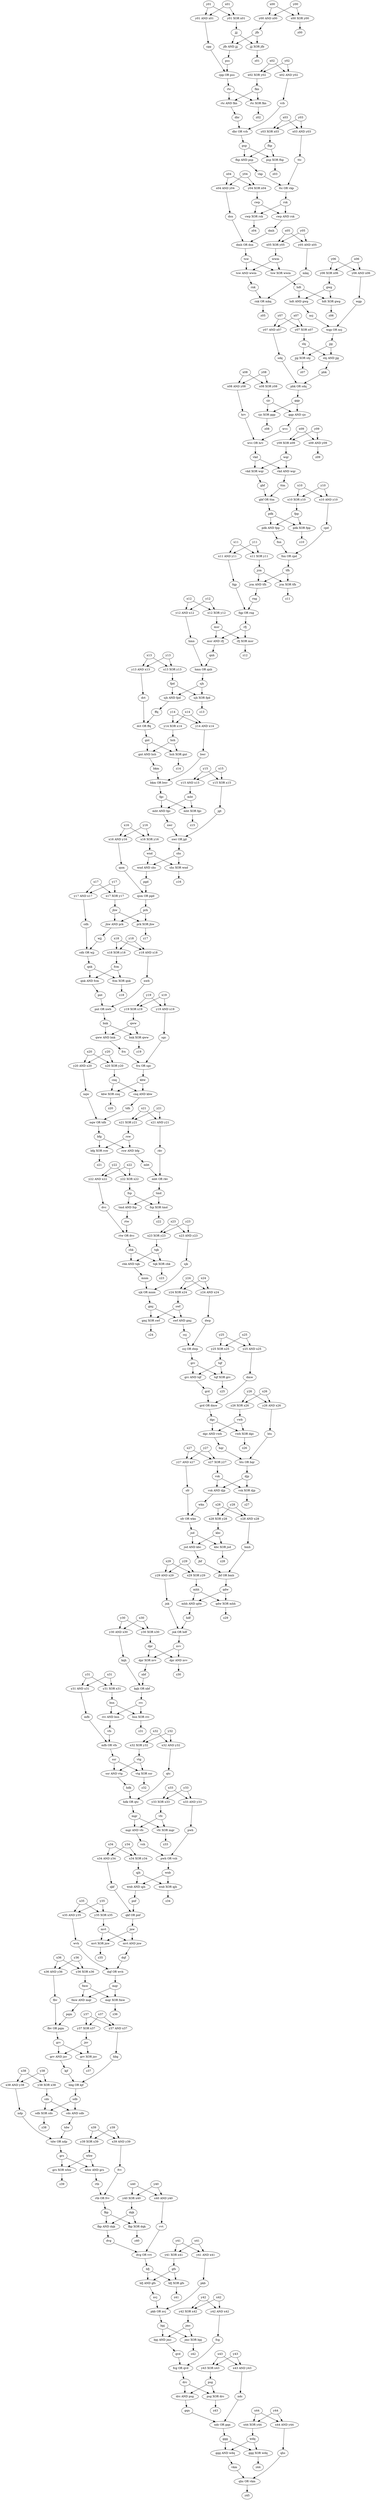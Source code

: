 digraph G {
"bfg XOR rsw" -> z21
bfg -> "bfg XOR rsw"
rsw -> "bfg XOR rsw"

"bkm OR bwr" -> fgc
bkm -> "bkm OR bwr"
bwr -> "bkm OR bwr"

"bnk XOR qww" -> z19
bnk -> "bnk XOR qww"
qww -> "bnk XOR qww"

"bpj AND jmc" -> qvd
bpj -> "bpj AND jmc"
jmc -> "bpj AND jmc"

"bsn XOR rrc" -> z31
bsn -> "bsn XOR rrc"
rrc -> "bsn XOR rrc"

"ccj OR dwp" -> grc
ccj -> "ccj OR dwp"
dwp -> "ccj OR dwp"

"cdh OR wjj" -> qnk
cdh -> "cdh OR wjj"
wjj -> "cdh OR wjj"

"cds AND sdb" -> tdw
cds -> "cds AND sdb"
sdb -> "cds AND sdb"

"chk AND tqk" -> mnm
chk -> "chk AND tqk"
tqk -> "chk AND tqk"

"cjc XOR ggp" -> z08
cjc -> "cjc XOR ggp"
ggp -> "cjc XOR ggp"

"cnq AND kbw" -> tdh
cnq -> "cnq AND kbw"
kbw -> "cnq AND kbw"

"cpp OR pss" -> rtc
cpp -> "cpp OR pss"
pss -> "cpp OR pss"

"cwp AND rsk" -> dmh
cwp -> "cwp AND rsk"
rsk -> "cwp AND rsk"

"cwp XOR rsk" -> z04
cwp -> "cwp XOR rsk"
rsk -> "cwp XOR rsk"

"dbr OR vrb" -> psp
dbr -> "dbr OR vrb"
vrb -> "dbr OR vrb"

"dct OR ffq" -> gnt
dct -> "dct OR ffq"
ffq -> "dct OR ffq"

"dgc AND vwb" -> hqr
dgc -> "dgc AND vwb"
vwb -> "dgc AND vwb"

"dmh OR dsn" -> tsw
dmh -> "dmh OR dsn"
dsn -> "dmh OR dsn"

"dpr AND nvv" -> z30
dpr -> "dpr AND nvv"
nvv -> "dpr AND nvv"

"dpr XOR nvv" -> nbf
dpr -> "dpr XOR nvv"
nvv -> "dpr XOR nvv"

"dqf OR wvh" -> mqr
dqf -> "dqf OR wvh"
wvh -> "dqf OR wvh"

"drc AND psg" -> gqn
drc -> "drc AND psg"
psg -> "drc AND psg"

"dvg OR vvt" -> hfj
dvg -> "dvg OR vvt"
vvt -> "dvg OR vvt"

"fbv OR pqm" -> grv
fbv -> "fbv OR pqm"
pqm -> "fbv OR pqm"

"fcg OR qvd" -> drc
fcg -> "fcg OR qvd"
qvd -> "fcg OR qvd"

"fcm XOR qnk" -> z18
fcm -> "fcm XOR qnk"
qnk -> "fcm XOR qnk"

"fhp AND psp" -> vkp
fhp -> "fhp AND psp"
psp -> "fhp AND psp"

"fkp AND dqk" -> dvg
fkp -> "fkp AND dqk"
dqk -> "fkp AND dqk"

"fkp XOR dqk" -> z40
fkp -> "fkp XOR dqk"
dqk -> "fkp XOR dqk"

"fmw AND mqr" -> pqm
fmw -> "fmw AND mqr"
mqr -> "fmw AND mqr"

"fnn OR cpd" -> tfh
fnn -> "fnn OR cpd"
cpd -> "fnn OR cpd"

"fqp OR rng" -> rfj
fqp -> "fqp OR rng"
rng -> "fqp OR rng"

"frn OR sgc" -> kbw
frn -> "frn OR sgc"
sgc -> "frn OR sgc"

"fsp XOR tmd" -> z22
fsp -> "fsp XOR tmd"
tmd -> "fsp XOR tmd"

"gbf OR ttm" -> pdk
gbf -> "gbf OR ttm"
ttm -> "gbf OR ttm"

"ggg AND wdq" -> vkm
ggg -> "ggg AND wdq"
wdq -> "ggg AND wdq"

"ggg XOR wdq" -> z44
ggg -> "ggg XOR wdq"
wdq -> "ggg XOR wdq"


"ggp AND cjc" -> wvc
ggp -> "ggp AND cjc"
cjc -> "ggp AND cjc"

"gmj XOR swf" -> z24
gmj -> "gmj XOR swf"
swf -> "gmj XOR swf"

"gnt AND hsh" -> bkm
gnt -> "gnt AND hsh"
hsh -> "gnt AND hsh"

"grc AND tqf" -> grd
grc -> "grc AND tqf"
tqf -> "grc AND tqf"

"grd OR dmw" -> dgc
grd -> "grd OR dmw"
dmw -> "grd OR dmw"

"grs XOR whw" -> z39
grs -> "grs XOR whw"
whw -> "grs XOR whw"

"grv AND jnv" -> kjf
grv -> "grv AND jnv"
jnv -> "grv AND jnv"

"grv XOR jnv" -> z37
grv -> "grv XOR jnv"
jnv -> "grv XOR jnv"

"hbg OR kjf" -> sdb
hbg -> "hbg OR kjf"
kjf -> "hbg OR kjf"

"hdk OR qtc" -> mgr
hdk -> "hdk OR qtc"
qtc -> "hdk OR qtc"

"hdt AND gwg" -> ncj
hdt -> "hdt AND gwg"
gwg -> "hdt AND gwg"

"hdt XOR gwg" -> z06
hdt -> "hdt XOR gwg"
gwg -> "hdt XOR gwg"

"hfj AND gfs" -> nvj
hfj -> "hfj AND gfs"
gfs -> "hfj AND gfs"

"hfj XOR gfs" -> z41
hfj -> "hfj XOR gfs"
gfs -> "hfj XOR gfs"

"hmn OR qnh" -> sjh
hmn -> "hmn OR qnh"
qnh -> "hmn OR qnh"

"hsh XOR gnt" -> z14
hsh -> "hsh XOR gnt"
gnt -> "hsh XOR gnt"

"hts OR hqr" -> djp
hts -> "hts OR hqr"
hqr -> "hts OR hqr"

"jbf OR bmh" -> qdw
jbf -> "jbf OR bmh"
bmh -> "jbf OR bmh"

"jfb AND jjj" -> pss
jfb -> "jfb AND jjj"
jjj -> "jfb AND jjj"

"jhw AND prk" -> wjj
jhw -> "jhw AND prk"
prk -> "jhw AND prk"

"jjg XOR shj" -> z07
jjg -> "jjg XOR shj"
shj -> "jjg XOR shj"

"jjj XOR jfb" -> z01
jjj -> "jjj XOR jfb"
jfb -> "jjj XOR jfb"

"jmc XOR bpj" -> z42
jmc -> "jmc XOR bpj"
bpj -> "jmc XOR bpj"

"jnk OR hdf" -> nvv
jnk -> "jnk OR hdf"
hdf -> "jnk OR hdf"

"jrm AND tfh" -> rng
jrm -> "jrm AND tfh"
tfh -> "jrm AND tfh"

"jrm XOR tfh" -> z11
jrm -> "jrm XOR tfh"
tfh -> "jrm XOR tfh"

"jsd AND kbc" -> jbf
jsd -> "jsd AND kbc"
kbc -> "jsd AND kbc"

"kbc XOR jsd" -> z28
kbc -> "kbc XOR jsd"
jsd -> "kbc XOR jsd"

"kbw XOR cnq" -> z20
kbw -> "kbw XOR cnq"
cnq -> "kbw XOR cnq"

"kqh OR nbf" -> rrc
kqh -> "kqh OR nbf"
nbf -> "kqh OR nbf"

"mbt OR rkv" -> tmd
mbt -> "mbt OR rkv"
rkv -> "mbt OR rkv"

"mfb OR vfs" -> ssr
mfb -> "mfb OR vfs"
vfs -> "mfb OR vfs"

"mgr AND vfc" -> vsh
mgr -> "mgr AND vfc"
vfc -> "mgr AND vfc"

"mhh AND qdw" -> hdf
mhh -> "mhh AND qdw"
qdw -> "mhh AND qdw"

"mht AND fgc" -> nwr
mht -> "mht AND fgc"
fgc -> "mht AND fgc"

"mht XOR fgc" -> z15
mht -> "mht XOR fgc"
fgc -> "mht XOR fgc"

"mqr XOR fmw" -> z36
mqr -> "mqr XOR fmw"
fmw -> "mqr XOR fmw"

"msr AND rfj" -> qnh
msr -> "msr AND rfj"
rfj -> "msr AND rfj"

"mvt AND jnw" -> dqf
mvt -> "mvt AND jnw"
jnw -> "mvt AND jnw"

"mvt XOR jnw" -> z35
mvt -> "mvt XOR jnw"
jnw -> "mvt XOR jnw"

"ndc OR gqn" -> ggg
ndc -> "ndc OR gqn"
gqn -> "ndc OR gqn"

"nqw OR tdh" -> bfg
nqw -> "nqw OR tdh"
tdh -> "nqw OR tdh"

"nwr OR jgt" -> shs
nwr -> "nwr OR jgt"
jgt -> "nwr OR jgt"

"pbk OR sdq" -> ggp
pbk -> "pbk OR sdq"
sdq -> "pbk OR sdq"

"pdk AND fpp" -> fnn
pdk -> "pdk AND fpp"
fpp -> "pdk AND fpp"

"pdk XOR fpp" -> z10
pdk -> "pdk XOR fpp"
fpp -> "pdk XOR fpp"

"pkb OR nvj" -> bpj
pkb -> "pkb OR nvj"
nvj -> "pkb OR nvj"

"pnt OR nwb" -> bnk
pnt -> "pnt OR nwb"
nwb -> "pnt OR nwb"

"prk XOR jhw" -> z17
prk -> "prk XOR jhw"
jhw -> "prk XOR jhw"

"psg XOR drc" -> z43
psg -> "psg XOR drc"
drc -> "psg XOR drc"

"psp XOR fhp" -> z03
psp -> "psp XOR fhp"
fhp -> "psp XOR fhp"

"pwh OR vsh" -> wnb
pwh -> "pwh OR vsh"
vsh -> "pwh OR vsh"

"qdw XOR mhh" -> z29
qdw -> "qdw XOR mhh"
mhh -> "qdw XOR mhh"

"qhs OR vkm" -> z45
qhs -> "qhs OR vkm"
vkm -> "qhs OR vkm"

"qkf OR pnf" -> jnw
qkf -> "qkf OR pnf"
pnf -> "qkf OR pnf"

"qnk AND fcm" -> pnt
qnk -> "qnk AND fcm"
fcm -> "qnk AND fcm"

"qsm OR pgd" -> prk
qsm -> "qsm OR pgd"
pgd -> "qsm OR pgd"

"qww AND bnk" -> frn
qww -> "qww AND bnk"
bnk -> "qww AND bnk"

"rfj XOR msr" -> z12
rfj -> "rfj XOR msr"
msr -> "rfj XOR msr"

"rnk OR mkq" -> z05
rnk -> "rnk OR mkq"
mkq -> "rnk OR mkq"

"rrc AND bsn" -> vfs
rrc -> "rrc AND bsn"
bsn -> "rrc AND bsn"

"rsw AND bfg" -> mbt
rsw -> "rsw AND bfg"
bfg -> "rsw AND bfg"

"rtb OR fvv" -> fkp
rtb -> "rtb OR fvv"
fvv -> "rtb OR fvv"

"rtc AND fkn" -> dbr
rtc -> "rtc AND fkn"
fkn -> "rtc AND fkn"

"rtc XOR fkn" -> z02
rtc -> "rtc XOR fkn"
fkn -> "rtc XOR fkn"

"rtw OR dvc" -> chk
rtw -> "rtw OR dvc"
dvc -> "rtw OR dvc"

"sdb XOR cds" -> z38
sdb -> "sdb XOR cds"
cds -> "sdb XOR cds"

"sfr OR wkn" -> jsd
sfr -> "sfr OR wkn"
wkn -> "sfr OR wkn"

"shj AND jjg" -> pbk
shj -> "shj AND jjg"
jjg -> "shj AND jjg"

"shs XOR wnd" -> z16
shs -> "shs XOR wnd"
wnd -> "shs XOR wnd"

"sjh AND fpd" -> ffq
sjh -> "sjh AND fpd"
fpd -> "sjh AND fpd"

"sjh XOR fpd" -> z13
sjh -> "sjh XOR fpd"
fpd -> "sjh XOR fpd"

"sjk OR mnm" -> gmj
sjk -> "sjk OR mnm"
mnm -> "sjk OR mnm"

"ssr AND vtg" -> hdk
ssr -> "ssr AND vtg"
vtg -> "ssr AND vtg"

"swf AND gmj" -> ccj
swf -> "swf AND gmj"
gmj -> "swf AND gmj"

"tdw OR ndp" -> grs
tdw -> "tdw OR ndp"
ndp -> "tdw OR ndp"

"tmd AND fsp" -> rtw
tmd -> "tmd AND fsp"
fsp -> "tmd AND fsp"

"tqf XOR grc" -> z25
tqf -> "tqf XOR grc"
grc -> "tqf XOR grc"

"tqk XOR chk" -> z23
tqk -> "tqk XOR chk"
chk -> "tqk XOR chk"

"tsw AND wwm" -> rnk
tsw -> "tsw AND wwm"
wwm -> "tsw AND wwm"

"tsw XOR wwm" -> hdt
tsw -> "tsw XOR wwm"
wwm -> "tsw XOR wwm"

"ttc OR vkp" -> rsk
ttc -> "ttc OR vkp"
vkp -> "ttc OR vkp"

"vfc XOR mgr" -> z33
vfc -> "vfc XOR mgr"
mgr -> "vfc XOR mgr"

"vkd AND wqr" -> ttm
vkd -> "vkd AND wqr"
wqr -> "vkd AND wqr"

"vkd XOR wqr" -> gbf
vkd -> "vkd XOR wqr"
wqr -> "vkd XOR wqr"

"vsk AND djp" -> wkn
vsk -> "vsk AND djp"
djp -> "vsk AND djp"

"vsk XOR djp" -> z27
vsk -> "vsk XOR djp"
djp -> "vsk XOR djp"

"vtg XOR ssr" -> z32
vtg -> "vtg XOR ssr"
ssr -> "vtg XOR ssr"

"vwb XOR dgc" -> z26
vwb -> "vwb XOR dgc"
dgc -> "vwb XOR dgc"

"wgp OR ncj" -> jjg
wgp -> "wgp OR ncj"
ncj -> "wgp OR ncj"

"whw AND grs" -> rtb
whw -> "whw AND grs"
grs -> "whw AND grs"

"wnb AND qjh" -> pnf
wnb -> "wnb AND qjh"
qjh -> "wnb AND qjh"

"wnb XOR qjh" -> z34
wnb -> "wnb XOR qjh"
qjh -> "wnb XOR qjh"

"wnd AND shs" -> pgd
wnd -> "wnd AND shs"
shs -> "wnd AND shs"

"wvc OR hrv" -> vkd
wvc -> "wvc OR hrv"
hrv -> "wvc OR hrv"

"x00 XOR y00" -> z00
x00 -> "x00 XOR y00"
y00 -> "x00 XOR y00"

"x02 AND y02" -> vrb
x02 -> "x02 AND y02"
y02 -> "x02 AND y02"

"x02 XOR y02" -> fkn
x02 -> "x02 XOR y02"
y02 -> "x02 XOR y02"

"x03 AND y03" -> ttc
x03 -> "x03 AND y03"
y03 -> "x03 AND y03"

"x04 AND y04" -> dsn
x04 -> "x04 AND y04"
y04 -> "x04 AND y04"

"x05 XOR y05" -> wwm
x05 -> "x05 XOR y05"
y05 -> "x05 XOR y05"

"x08 AND y08" -> hrv
x08 -> "x08 AND y08"
y08 -> "x08 AND y08"

"x08 XOR y08" -> cjc
x08 -> "x08 XOR y08"
y08 -> "x08 XOR y08"

"x09 AND y09" -> z09
x09 -> "x09 AND y09"
y09 -> "x09 AND y09"

"x10 AND y10" -> cpd
x10 -> "x10 AND y10"
y10 -> "x10 AND y10"

"x10 XOR y10" -> fpp
x10 -> "x10 XOR y10"
y10 -> "x10 XOR y10"

"x11 AND y11" -> fqp
x11 -> "x11 AND y11"
y11 -> "x11 AND y11"

"x11 XOR y11" -> jrm
x11 -> "x11 XOR y11"
y11 -> "x11 XOR y11"

"x12 XOR y12" -> msr
x12 -> "x12 XOR y12"
y12 -> "x12 XOR y12"

"x13 XOR y13" -> fpd
x13 -> "x13 XOR y13"
y13 -> "x13 XOR y13"

"x16 AND y16" -> qsm
x16 -> "x16 AND y16"
y16 -> "x16 AND y16"

"x16 XOR y16" -> wnd
x16 -> "x16 XOR y16"
y16 -> "x16 XOR y16"

"x17 XOR y17" -> jhw
x17 -> "x17 XOR y17"
y17 -> "x17 XOR y17"

"x18 XOR y18" -> fcm
x18 -> "x18 XOR y18"
y18 -> "x18 XOR y18"

"x20 XOR y20" -> cnq
x20 -> "x20 XOR y20"
y20 -> "x20 XOR y20"

"x21 AND y21" -> rkv
x21 -> "x21 AND y21"
y21 -> "x21 AND y21"

"x21 XOR y21" -> rsw
x21 -> "x21 XOR y21"
y21 -> "x21 XOR y21"

"x23 AND y23" -> sjk
x23 -> "x23 AND y23"
y23 -> "x23 AND y23"

"x23 XOR y23" -> tqk
x23 -> "x23 XOR y23"
y23 -> "x23 XOR y23"

"x27 XOR y27" -> vsk
x27 -> "x27 XOR y27"
y27 -> "x27 XOR y27"

"x28 XOR y28" -> kbc
x28 -> "x28 XOR y28"
y28 -> "x28 XOR y28"

"x29 XOR y29" -> mhh
x29 -> "x29 XOR y29"
y29 -> "x29 XOR y29"

"x32 AND y32" -> qtc
x32 -> "x32 AND y32"
y32 -> "x32 AND y32"

"x32 XOR y32" -> vtg
x32 -> "x32 XOR y32"
y32 -> "x32 XOR y32"

"x33 AND y33" -> pwh
x33 -> "x33 AND y33"
y33 -> "x33 AND y33"

"x34 AND y34" -> qkf
x34 -> "x34 AND y34"
y34 -> "x34 AND y34"

"x34 XOR y34" -> qjh
x34 -> "x34 XOR y34"
y34 -> "x34 XOR y34"

"x35 AND y35" -> wvh
x35 -> "x35 AND y35"
y35 -> "x35 AND y35"

"x36 AND y36" -> fbv
x36 -> "x36 AND y36"
y36 -> "x36 AND y36"

"x38 AND y38" -> ndp
x38 -> "x38 AND y38"
y38 -> "x38 AND y38"

"x39 AND y39" -> fvv
x39 -> "x39 AND y39"
y39 -> "x39 AND y39"

"x40 AND y40" -> vvt
x40 -> "x40 AND y40"
y40 -> "x40 AND y40"

"x43 AND y43" -> ndc
x43 -> "x43 AND y43"
y43 -> "x43 AND y43"

"x44 AND y44" -> qhs
x44 -> "x44 AND y44"
y44 -> "x44 AND y44"

"x44 XOR y44" -> wdq
x44 -> "x44 XOR y44"
y44 -> "x44 XOR y44"

"y00 AND x00" -> jfb
y00 -> "y00 AND x00"
x00 -> "y00 AND x00"

"y01 AND x01" -> cpp
y01 -> "y01 AND x01"
x01 -> "y01 AND x01"

"y01 XOR x01" -> jjj
y01 -> "y01 XOR x01"
x01 -> "y01 XOR x01"

"y03 XOR x03" -> fhp
y03 -> "y03 XOR x03"
x03 -> "y03 XOR x03"

"y04 XOR x04" -> cwp
y04 -> "y04 XOR x04"
x04 -> "y04 XOR x04"

"y05 AND x05" -> mkq
y05 -> "y05 AND x05"
x05 -> "y05 AND x05"

"y06 AND x06" -> wgp
y06 -> "y06 AND x06"
x06 -> "y06 AND x06"

"y06 XOR x06" -> gwg
y06 -> "y06 XOR x06"
x06 -> "y06 XOR x06"

"y07 AND x07" -> sdq
y07 -> "y07 AND x07"
x07 -> "y07 AND x07"

"y07 XOR x07" -> shj
y07 -> "y07 XOR x07"
x07 -> "y07 XOR x07"

"y09 XOR x09" -> wqr
y09 -> "y09 XOR x09"
x09 -> "y09 XOR x09"

"y12 AND x12" -> hmn
y12 -> "y12 AND x12"
x12 -> "y12 AND x12"

"y13 AND x13" -> dct
y13 -> "y13 AND x13"
x13 -> "y13 AND x13"

"y14 AND x14" -> bwr
y14 -> "y14 AND x14"
x14 -> "y14 AND x14"

"y14 XOR x14" -> hsh
y14 -> "y14 XOR x14"
x14 -> "y14 XOR x14"

"y15 AND x15" -> mht
y15 -> "y15 AND x15"
x15 -> "y15 AND x15"

"y15 XOR x15" -> jgt
y15 -> "y15 XOR x15"
x15 -> "y15 XOR x15"

"y17 AND x17" -> cdh
y17 -> "y17 AND x17"
x17 -> "y17 AND x17"

"y18 AND x18" -> nwb
y18 -> "y18 AND x18"
x18 -> "y18 AND x18"

"y19 AND x19" -> sgc
y19 -> "y19 AND x19"
x19 -> "y19 AND x19"

"y19 XOR x19" -> qww
y19 -> "y19 XOR x19"
x19 -> "y19 XOR x19"

"y20 AND x20" -> nqw
y20 -> "y20 AND x20"
x20 -> "y20 AND x20"

"y22 AND x22" -> dvc
y22 -> "y22 AND x22"
x22 -> "y22 AND x22"

"y22 XOR x22" -> fsp
y22 -> "y22 XOR x22"
x22 -> "y22 XOR x22"

"y24 AND x24" -> dwp
y24 -> "y24 AND x24"
x24 -> "y24 AND x24"

"y24 XOR x24" -> swf
y24 -> "y24 XOR x24"
x24 -> "y24 XOR x24"

"y25 AND x25" -> dmw
y25 -> "y25 AND x25"
x25 -> "y25 AND x25"

"y25 XOR x25" -> tqf
y25 -> "y25 XOR x25"
x25 -> "y25 XOR x25"

"y26 AND x26" -> hts
y26 -> "y26 AND x26"
x26 -> "y26 AND x26"

"y26 XOR x26" -> vwb
y26 -> "y26 XOR x26"
x26 -> "y26 XOR x26"

"y27 AND x27" -> sfr
y27 -> "y27 AND x27"
x27 -> "y27 AND x27"

"y28 AND x28" -> bmh
y28 -> "y28 AND x28"
x28 -> "y28 AND x28"

"y29 AND x29" -> jnk
y29 -> "y29 AND x29"
x29 -> "y29 AND x29"

"y30 AND x30" -> kqh
y30 -> "y30 AND x30"
x30 -> "y30 AND x30"

"y30 XOR x30" -> dpr
y30 -> "y30 XOR x30"
x30 -> "y30 XOR x30"

"y31 AND x31" -> mfb
y31 -> "y31 AND x31"
x31 -> "y31 AND x31"

"y31 XOR x31" -> bsn
y31 -> "y31 XOR x31"
x31 -> "y31 XOR x31"

"y33 XOR x33" -> vfc
y33 -> "y33 XOR x33"
x33 -> "y33 XOR x33"

"y35 XOR x35" -> mvt
y35 -> "y35 XOR x35"
x35 -> "y35 XOR x35"

"y36 XOR x36" -> fmw
y36 -> "y36 XOR x36"
x36 -> "y36 XOR x36"

"y37 AND x37" -> hbg
y37 -> "y37 AND x37"
x37 -> "y37 AND x37"

"y37 XOR x37" -> jnv
y37 -> "y37 XOR x37"
x37 -> "y37 XOR x37"

"y38 XOR x38" -> cds
y38 -> "y38 XOR x38"
x38 -> "y38 XOR x38"

"y39 XOR x39" -> whw
y39 -> "y39 XOR x39"
x39 -> "y39 XOR x39"

"y40 XOR x40" -> dqk
y40 -> "y40 XOR x40"
x40 -> "y40 XOR x40"

"y41 AND x41" -> pkb
y41 -> "y41 AND x41"
x41 -> "y41 AND x41"

"y41 XOR x41" -> gfs
y41 -> "y41 XOR x41"
x41 -> "y41 XOR x41"

"y42 AND x42" -> fcg
y42 -> "y42 AND x42"
x42 -> "y42 AND x42"

"y42 XOR x42" -> jmc
y42 -> "y42 XOR x42"
x42 -> "y42 XOR x42"

"y43 XOR x43" -> psg
y43 -> "y43 XOR x43"
x43 -> "y43 XOR x43"
}